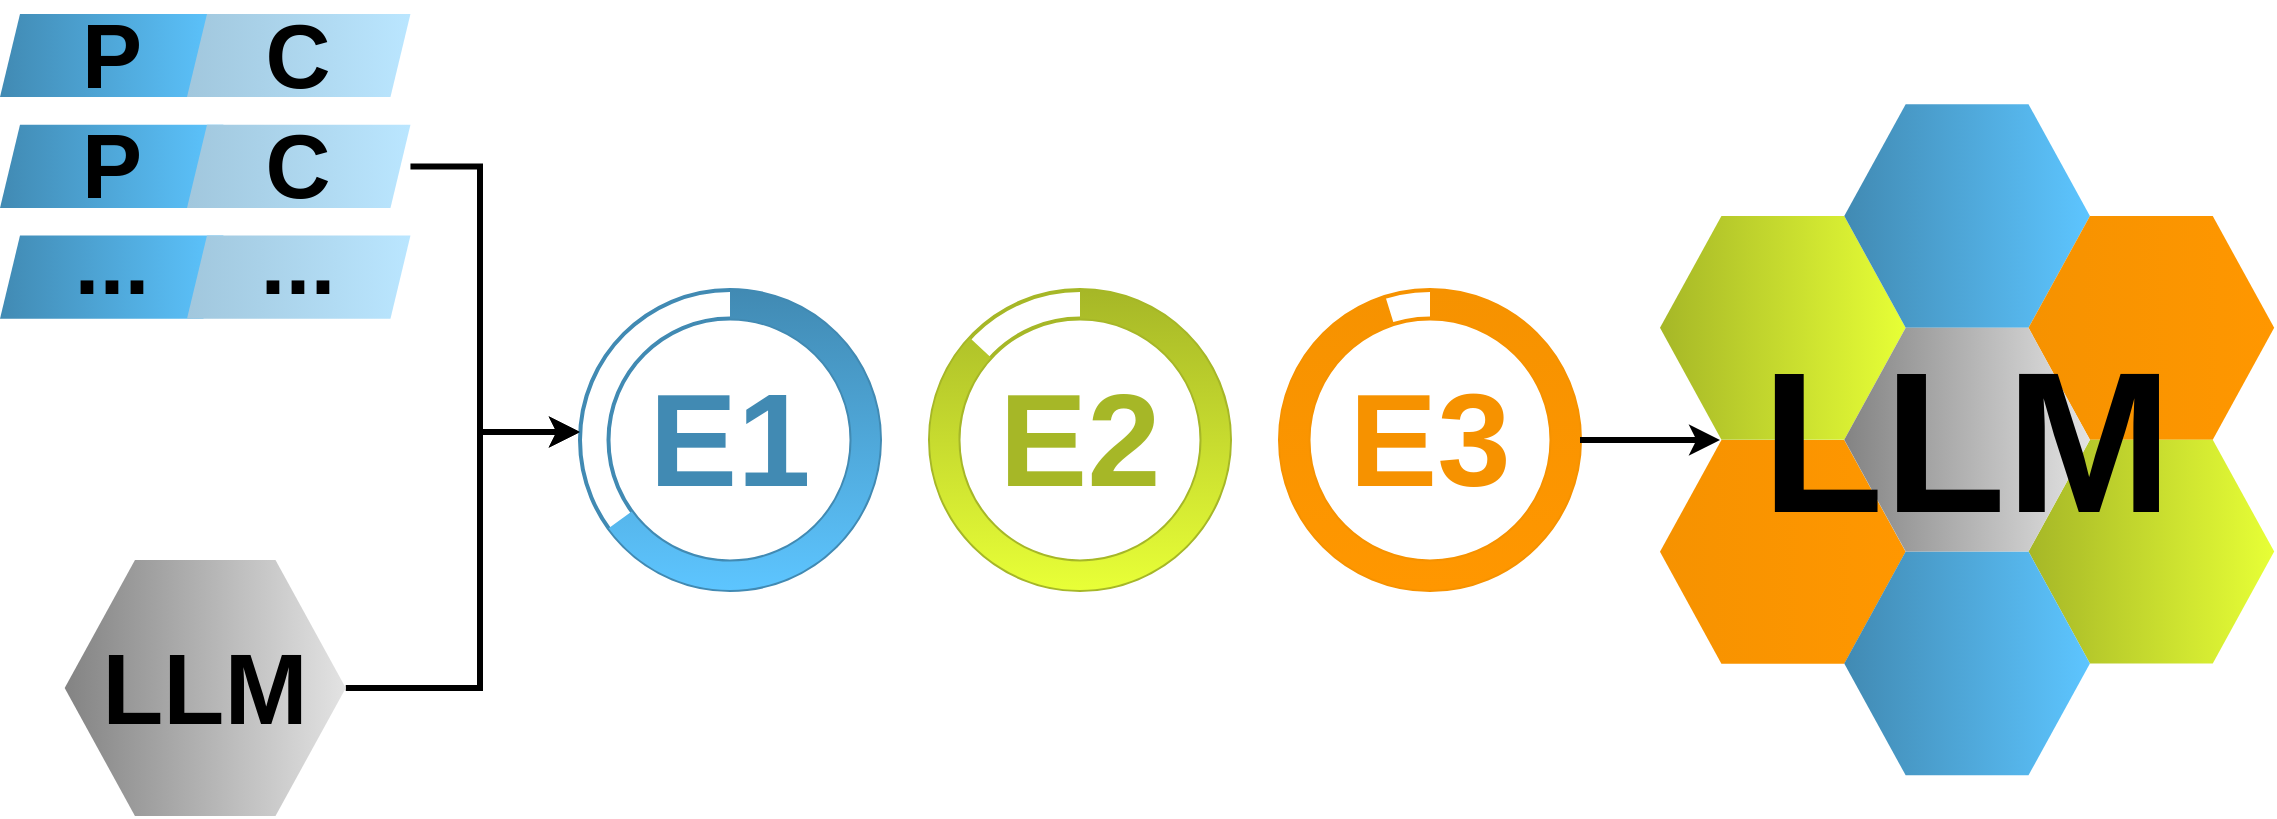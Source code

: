 <mxfile version="23.1.5" type="device">
  <diagram name="Seite-1" id="31nvRvKMotXW0_X-rxOG">
    <mxGraphModel dx="2266" dy="917" grid="1" gridSize="10" guides="1" tooltips="1" connect="1" arrows="1" fold="1" page="1" pageScale="1" pageWidth="1169" pageHeight="827" math="0" shadow="0">
      <root>
        <mxCell id="0" />
        <mxCell id="1" parent="0" />
        <mxCell id="tzgbiUkkQsIysUOv8-i2-3" value="" style="shape=hexagon;strokeWidth=4;html=1;fillColor=#F69200;strokeColor=none;shadow=0;fontSize=10;fontColor=#FFFFFF;align=center;fontStyle=0;whiteSpace=wrap;spacing=10;rounded=0;gradientColor=#FF9700;gradientDirection=east;" parent="1" vertex="1">
          <mxGeometry x="849.997" y="414.003" width="122.836" height="111.867" as="geometry" />
        </mxCell>
        <mxCell id="FaUo3iPObaN2FECW16Y9-157" value="" style="group" parent="1" vertex="1" connectable="0">
          <mxGeometry x="20" y="201" width="205.23" height="152.36" as="geometry" />
        </mxCell>
        <mxCell id="FaUo3iPObaN2FECW16Y9-26" value="P" style="shape=mxgraph.infographic.parallelogram;dx=5;html=1;fillColor=#418AB3;strokeColor=none;shadow=0;fontSize=45;fontColor=#000000;align=center;fontStyle=1;whiteSpace=wrap;spacing=0;gradientColor=#5DC5FF;gradientDirection=east;" parent="FaUo3iPObaN2FECW16Y9-157" vertex="1">
          <mxGeometry width="111.731" height="41.553" as="geometry" />
        </mxCell>
        <mxCell id="FaUo3iPObaN2FECW16Y9-27" value="C" style="shape=mxgraph.infographic.parallelogram;dx=5;;html=1;fillColor=#a1c7dd;strokeColor=none;shadow=0;fontSize=45;fontColor=#000000;align=center;spacingLeft=0;fontStyle=1;whiteSpace=wrap;spacing=0;gradientColor=#BAE6FF;gradientDirection=east;" parent="FaUo3iPObaN2FECW16Y9-157" vertex="1">
          <mxGeometry x="93.499" width="111.731" height="41.553" as="geometry" />
        </mxCell>
        <mxCell id="FaUo3iPObaN2FECW16Y9-70" value="P" style="shape=mxgraph.infographic.parallelogram;dx=5;html=1;fillColor=#418AB3;strokeColor=none;shadow=0;fontSize=45;fontColor=#000000;align=center;fontStyle=1;whiteSpace=wrap;spacing=0;gradientColor=#5DC5FF;gradientDirection=east;" parent="FaUo3iPObaN2FECW16Y9-157" vertex="1">
          <mxGeometry y="55.404" width="111.731" height="41.553" as="geometry" />
        </mxCell>
        <mxCell id="FaUo3iPObaN2FECW16Y9-71" value="C" style="shape=mxgraph.infographic.parallelogram;dx=5;;html=1;fillColor=#a1c7dd;strokeColor=none;shadow=0;fontSize=45;fontColor=#000000;align=center;spacingLeft=0;fontStyle=1;whiteSpace=wrap;spacing=0;gradientColor=#BAE6FF;gradientDirection=east;" parent="FaUo3iPObaN2FECW16Y9-157" vertex="1">
          <mxGeometry x="93.499" y="55.404" width="111.731" height="41.553" as="geometry" />
        </mxCell>
        <mxCell id="FaUo3iPObaN2FECW16Y9-72" value="..." style="shape=mxgraph.infographic.parallelogram;dx=5;html=1;fillColor=#418AB3;strokeColor=none;shadow=0;fontSize=45;fontColor=#000000;align=center;fontStyle=1;whiteSpace=wrap;spacing=0;verticalAlign=bottom;gradientColor=#5DC5FF;gradientDirection=east;" parent="FaUo3iPObaN2FECW16Y9-157" vertex="1">
          <mxGeometry y="110.807" width="111.731" height="41.553" as="geometry" />
        </mxCell>
        <mxCell id="FaUo3iPObaN2FECW16Y9-73" value="..." style="shape=mxgraph.infographic.parallelogram;dx=5;;html=1;fillColor=#a1c7dd;strokeColor=none;shadow=0;fontSize=45;fontColor=#000000;align=center;spacingLeft=0;fontStyle=1;whiteSpace=wrap;spacing=0;verticalAlign=bottom;gradientColor=#BAE6FF;gradientDirection=east;" parent="FaUo3iPObaN2FECW16Y9-157" vertex="1">
          <mxGeometry x="93.499" y="110.807" width="111.731" height="41.553" as="geometry" />
        </mxCell>
        <mxCell id="FaUo3iPObaN2FECW16Y9-175" value="" style="edgeStyle=orthogonalEdgeStyle;rounded=0;orthogonalLoop=1;jettySize=auto;html=1;strokeWidth=3;strokeColor=#000000;" parent="1" source="FaUo3iPObaN2FECW16Y9-158" target="FaUo3iPObaN2FECW16Y9-119" edge="1">
          <mxGeometry relative="1" as="geometry">
            <mxPoint x="280" y="490" as="targetPoint" />
            <Array as="points">
              <mxPoint x="260" y="538" />
              <mxPoint x="260" y="410" />
            </Array>
          </mxGeometry>
        </mxCell>
        <mxCell id="FaUo3iPObaN2FECW16Y9-158" value="LLM" style="shape=hexagon;strokeWidth=4;html=1;fillColor=#838383;strokeColor=none;shadow=0;fontSize=50;fontColor=#000000;align=center;fontStyle=1;whiteSpace=wrap;spacing=0;rounded=0;gradientColor=#E3e3e3;gradientDirection=east;" parent="1" vertex="1">
          <mxGeometry x="52.341" y="474" width="140.548" height="128" as="geometry" />
        </mxCell>
        <mxCell id="FaUo3iPObaN2FECW16Y9-118" value="" style="verticalLabelPosition=bottom;verticalAlign=top;html=1;shape=mxgraph.basic.donut;dx=14.25;strokeColor=#418AB3;fillColor=#FFFFFF;fontSize=58;fontColor=#10739E;align=center;fontStyle=1;spacing=0;strokeWidth=2;gradientColor=none;gradientDirection=south;" parent="1" vertex="1">
          <mxGeometry x="310" y="339" width="150" height="150" as="geometry" />
        </mxCell>
        <mxCell id="FaUo3iPObaN2FECW16Y9-119" value="&lt;font color=&quot;#418ab3&quot;&gt;E1&lt;/font&gt;" style="verticalLabelPosition=middle;verticalAlign=middle;html=1;whiteSpace=wrap;shape=mxgraph.basic.partConcEllipse;startAngle=0;endAngle=0.65;arcWidth=0.19;strokeColor=none;fillColor=#418AB3;fontSize=66;fontColor=#10739E;align=center;fontStyle=1;spacing=0;strokeWidth=1;gradientColor=#5DC5FF;gradientDirection=south;" parent="FaUo3iPObaN2FECW16Y9-118" vertex="1">
          <mxGeometry width="150" height="150" as="geometry" />
        </mxCell>
        <mxCell id="FaUo3iPObaN2FECW16Y9-164" value="" style="verticalLabelPosition=bottom;verticalAlign=top;html=1;shape=mxgraph.basic.donut;dx=14.25;strokeColor=#A6B727;fillColor=#FFFFFF;fontSize=58;fontColor=#F2931E;align=center;fontStyle=1;spacing=0;strokeWidth=2;" parent="1" vertex="1">
          <mxGeometry x="485" y="339" width="150" height="150" as="geometry" />
        </mxCell>
        <mxCell id="FaUo3iPObaN2FECW16Y9-165" value="&lt;font color=&quot;#a6b727&quot;&gt;E2&lt;/font&gt;" style="verticalLabelPosition=middle;verticalAlign=middle;html=1;whiteSpace=wrap;shape=mxgraph.basic.partConcEllipse;startAngle=0;endAngle=0.869;arcWidth=0.19;strokeColor=none;fillColor=#A6B727;fontSize=66;fontColor=#F2931E;align=center;fontStyle=1;spacing=0;strokeWidth=1;gradientColor=#E8FF37;gradientDirection=south;" parent="FaUo3iPObaN2FECW16Y9-164" vertex="1">
          <mxGeometry width="150" height="150" as="geometry" />
        </mxCell>
        <mxCell id="FaUo3iPObaN2FECW16Y9-167" value="" style="verticalLabelPosition=bottom;verticalAlign=top;html=1;shape=mxgraph.basic.donut;dx=14.25;strokeColor=#F69200;fillColor=#FFFFFF;fontSize=58;fontColor=#F2931E;align=center;fontStyle=1;spacing=0;strokeWidth=2;" parent="1" vertex="1">
          <mxGeometry x="660" y="339" width="150" height="150" as="geometry" />
        </mxCell>
        <mxCell id="FaUo3iPObaN2FECW16Y9-168" value="&lt;font color=&quot;#f69200&quot;&gt;E3&lt;/font&gt;" style="verticalLabelPosition=middle;verticalAlign=middle;html=1;whiteSpace=wrap;shape=mxgraph.basic.partConcEllipse;startAngle=0;endAngle=0.952;arcWidth=0.19;strokeColor=none;fillColor=#F69200;fontSize=66;fontColor=#F2931E;align=center;fontStyle=1;spacing=0;strokeWidth=1;gradientColor=#FF9700;gradientDirection=south;" parent="FaUo3iPObaN2FECW16Y9-167" vertex="1">
          <mxGeometry width="150" height="150" as="geometry" />
        </mxCell>
        <mxCell id="FaUo3iPObaN2FECW16Y9-171" value="" style="edgeStyle=orthogonalEdgeStyle;rounded=0;orthogonalLoop=1;jettySize=auto;html=1;strokeWidth=3;strokeColor=#000000;" parent="1" source="FaUo3iPObaN2FECW16Y9-168" edge="1">
          <mxGeometry relative="1" as="geometry">
            <mxPoint x="880" y="414" as="targetPoint" />
          </mxGeometry>
        </mxCell>
        <mxCell id="FaUo3iPObaN2FECW16Y9-173" value="" style="edgeStyle=orthogonalEdgeStyle;rounded=0;orthogonalLoop=1;jettySize=auto;html=1;strokeWidth=3;strokeColor=#000000;" parent="1" source="FaUo3iPObaN2FECW16Y9-71" edge="1">
          <mxGeometry relative="1" as="geometry">
            <mxPoint x="310" y="410" as="targetPoint" />
            <Array as="points">
              <mxPoint x="260" y="277" />
              <mxPoint x="260" y="410" />
            </Array>
          </mxGeometry>
        </mxCell>
        <mxCell id="FaUo3iPObaN2FECW16Y9-28" value="" style="shape=hexagon;strokeWidth=4;html=1;fillColor=#A6B727;strokeColor=none;shadow=0;fontSize=10;fontColor=#FFFFFF;align=center;fontStyle=0;whiteSpace=wrap;spacing=10;rounded=0;gradientColor=#E7FF36;gradientDirection=east;" parent="1" vertex="1">
          <mxGeometry x="850" y="302.003" width="122.836" height="111.867" as="geometry" />
        </mxCell>
        <mxCell id="FaUo3iPObaN2FECW16Y9-31" value="" style="shape=hexagon;strokeWidth=4;html=1;fillColor=#418AB3;strokeColor=none;shadow=0;fontSize=10;fontColor=#FFFFFF;align=center;fontStyle=0;whiteSpace=wrap;spacing=10;rounded=0;gradientColor=#5DC5FF;gradientDirection=east;" parent="1" vertex="1">
          <mxGeometry x="942.127" y="246.07" width="122.836" height="111.867" as="geometry" />
        </mxCell>
        <mxCell id="FaUo3iPObaN2FECW16Y9-32" value="" style="shape=hexagon;strokeWidth=4;html=1;fillColor=#F69200;strokeColor=none;shadow=0;fontSize=10;fontColor=#FFFFFF;align=center;fontStyle=0;whiteSpace=wrap;spacing=10;rounded=0;gradientColor=#FF9700;gradientDirection=east;" parent="1" vertex="1">
          <mxGeometry x="1034.254" y="302.003" width="122.836" height="111.867" as="geometry" />
        </mxCell>
        <mxCell id="FaUo3iPObaN2FECW16Y9-33" value="" style="shape=hexagon;strokeWidth=4;html=1;fillColor=#A6B727;strokeColor=none;shadow=0;fontSize=10;fontColor=#FFFFFF;align=center;fontStyle=0;whiteSpace=wrap;spacing=10;rounded=0;gradientColor=#E7FF36;gradientDirection=east;" parent="1" vertex="1">
          <mxGeometry x="1034.254" y="413.87" width="122.836" height="111.867" as="geometry" />
        </mxCell>
        <mxCell id="FaUo3iPObaN2FECW16Y9-34" value="" style="shape=hexagon;strokeWidth=4;html=1;fillColor=#418AB3;strokeColor=none;shadow=0;fontSize=10;fontColor=#FFFFFF;align=center;fontStyle=0;whiteSpace=wrap;spacing=10;rounded=0;gradientColor=#5DC5FF;gradientDirection=east;" parent="1" vertex="1">
          <mxGeometry x="942.127" y="469.803" width="122.836" height="111.867" as="geometry" />
        </mxCell>
        <mxCell id="FaUo3iPObaN2FECW16Y9-30" value="LLM" style="shape=hexagon;strokeWidth=4;html=1;shadow=0;fontSize=100;align=center;fontStyle=1;whiteSpace=wrap;spacing=0;rounded=0;fillColor=#838383;fontColor=#000000;strokeColor=none;gradientColor=#e3e3e3;gradientDirection=east;" parent="1" vertex="1">
          <mxGeometry x="942.127" y="357.937" width="122.836" height="111.867" as="geometry" />
        </mxCell>
      </root>
    </mxGraphModel>
  </diagram>
</mxfile>
